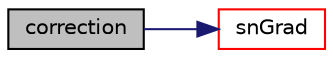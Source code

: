 digraph "correction"
{
  bgcolor="transparent";
  edge [fontname="Helvetica",fontsize="10",labelfontname="Helvetica",labelfontsize="10"];
  node [fontname="Helvetica",fontsize="10",shape=record];
  rankdir="LR";
  Node1720 [label="correction",height=0.2,width=0.4,color="black", fillcolor="grey75", style="filled", fontcolor="black"];
  Node1720 -> Node1721 [color="midnightblue",fontsize="10",style="solid",fontname="Helvetica"];
  Node1721 [label="snGrad",height=0.2,width=0.4,color="red",URL="$a23429.html#aaaa1dd14567f9116d35f40c25da74990",tooltip="Return the snGrad of the given cell field with the given deltaCoeffs. "];
}
